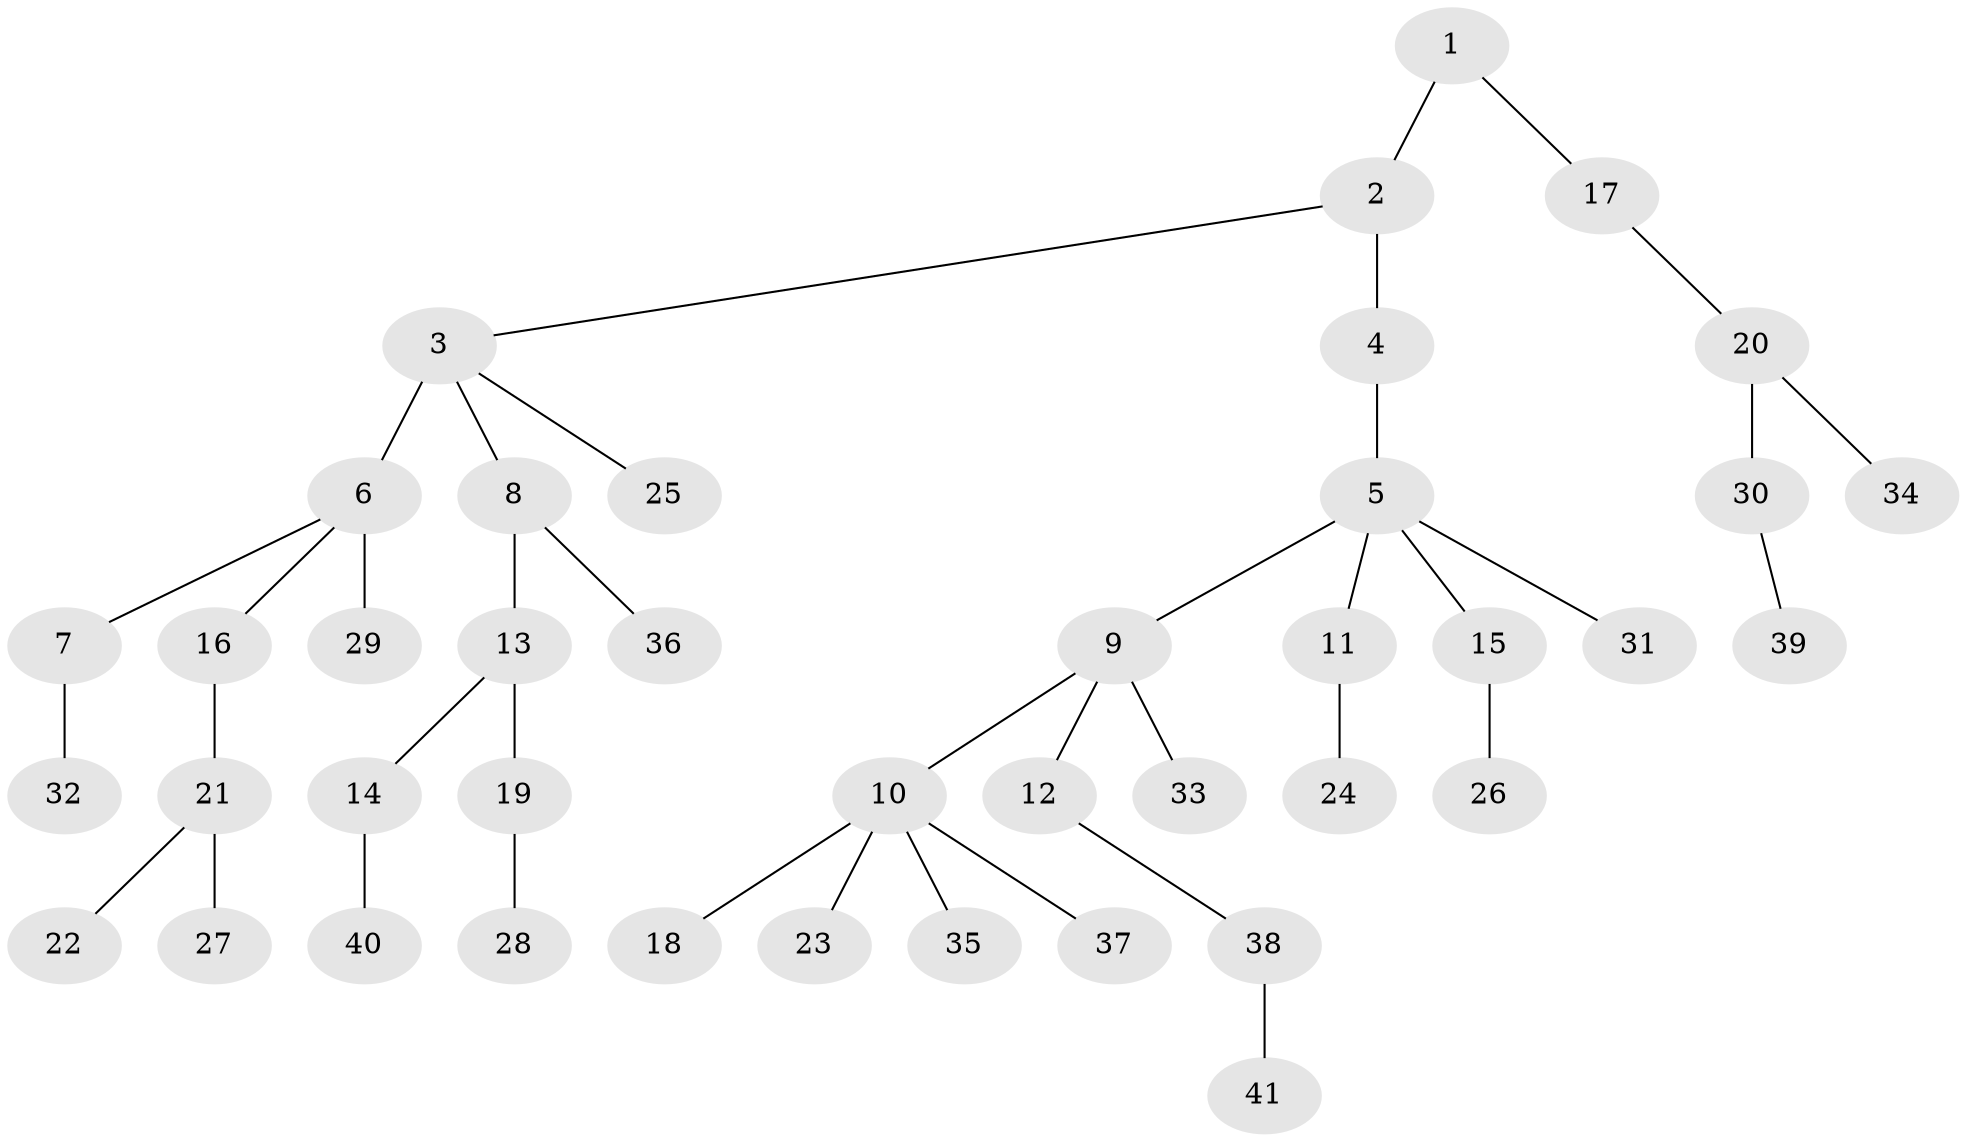 // original degree distribution, {3: 0.17073170731707318, 7: 0.024390243902439025, 2: 0.2682926829268293, 4: 0.036585365853658534, 5: 0.012195121951219513, 1: 0.47560975609756095, 6: 0.012195121951219513}
// Generated by graph-tools (version 1.1) at 2025/51/03/04/25 22:51:57]
// undirected, 41 vertices, 40 edges
graph export_dot {
  node [color=gray90,style=filled];
  1;
  2;
  3;
  4;
  5;
  6;
  7;
  8;
  9;
  10;
  11;
  12;
  13;
  14;
  15;
  16;
  17;
  18;
  19;
  20;
  21;
  22;
  23;
  24;
  25;
  26;
  27;
  28;
  29;
  30;
  31;
  32;
  33;
  34;
  35;
  36;
  37;
  38;
  39;
  40;
  41;
  1 -- 2 [weight=1.0];
  1 -- 17 [weight=1.0];
  2 -- 3 [weight=1.0];
  2 -- 4 [weight=1.0];
  3 -- 6 [weight=3.0];
  3 -- 8 [weight=1.0];
  3 -- 25 [weight=1.0];
  4 -- 5 [weight=1.0];
  5 -- 9 [weight=1.0];
  5 -- 11 [weight=1.0];
  5 -- 15 [weight=1.0];
  5 -- 31 [weight=1.0];
  6 -- 7 [weight=1.0];
  6 -- 16 [weight=1.0];
  6 -- 29 [weight=1.0];
  7 -- 32 [weight=1.0];
  8 -- 13 [weight=1.0];
  8 -- 36 [weight=1.0];
  9 -- 10 [weight=1.0];
  9 -- 12 [weight=1.0];
  9 -- 33 [weight=1.0];
  10 -- 18 [weight=1.0];
  10 -- 23 [weight=1.0];
  10 -- 35 [weight=1.0];
  10 -- 37 [weight=1.0];
  11 -- 24 [weight=1.0];
  12 -- 38 [weight=1.0];
  13 -- 14 [weight=1.0];
  13 -- 19 [weight=1.0];
  14 -- 40 [weight=1.0];
  15 -- 26 [weight=2.0];
  16 -- 21 [weight=1.0];
  17 -- 20 [weight=1.0];
  19 -- 28 [weight=2.0];
  20 -- 30 [weight=1.0];
  20 -- 34 [weight=1.0];
  21 -- 22 [weight=1.0];
  21 -- 27 [weight=1.0];
  30 -- 39 [weight=1.0];
  38 -- 41 [weight=1.0];
}
